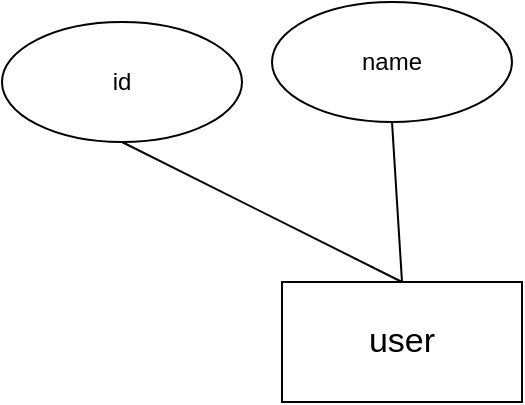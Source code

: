 <mxfile version="22.1.5" type="device">
  <diagram name="Page-1" id="n3pAlb9DSDYMHsYrn868">
    <mxGraphModel dx="954" dy="547" grid="1" gridSize="10" guides="1" tooltips="1" connect="1" arrows="1" fold="1" page="1" pageScale="1" pageWidth="850" pageHeight="1100" math="0" shadow="0">
      <root>
        <mxCell id="0" />
        <mxCell id="1" parent="0" />
        <mxCell id="laSs-gONEJCR89b13qCC-1" value="&lt;font style=&quot;font-size: 17px;&quot;&gt;user&lt;/font&gt;" style="rounded=0;whiteSpace=wrap;html=1;" vertex="1" parent="1">
          <mxGeometry x="230" y="180" width="120" height="60" as="geometry" />
        </mxCell>
        <mxCell id="laSs-gONEJCR89b13qCC-2" value="id" style="ellipse;whiteSpace=wrap;html=1;" vertex="1" parent="1">
          <mxGeometry x="90" y="50" width="120" height="60" as="geometry" />
        </mxCell>
        <mxCell id="laSs-gONEJCR89b13qCC-3" value="" style="endArrow=none;html=1;rounded=0;exitX=0.5;exitY=1;exitDx=0;exitDy=0;" edge="1" parent="1" source="laSs-gONEJCR89b13qCC-2">
          <mxGeometry width="50" height="50" relative="1" as="geometry">
            <mxPoint x="400" y="310" as="sourcePoint" />
            <mxPoint x="290" y="180" as="targetPoint" />
          </mxGeometry>
        </mxCell>
        <mxCell id="laSs-gONEJCR89b13qCC-4" value="name" style="ellipse;whiteSpace=wrap;html=1;" vertex="1" parent="1">
          <mxGeometry x="225" y="40" width="120" height="60" as="geometry" />
        </mxCell>
        <mxCell id="laSs-gONEJCR89b13qCC-5" value="" style="endArrow=none;html=1;rounded=0;exitX=0.5;exitY=1;exitDx=0;exitDy=0;" edge="1" source="laSs-gONEJCR89b13qCC-4" parent="1">
          <mxGeometry width="50" height="50" relative="1" as="geometry">
            <mxPoint x="535" y="300" as="sourcePoint" />
            <mxPoint x="290" y="180" as="targetPoint" />
          </mxGeometry>
        </mxCell>
      </root>
    </mxGraphModel>
  </diagram>
</mxfile>
